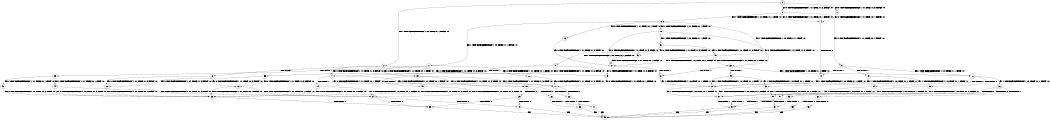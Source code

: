 digraph BCG {
size = "7, 10.5";
center = TRUE;
node [shape = circle];
0 [peripheries = 2];
0 -> 1 [label = "EX !0 !ATOMIC_EXCH_BRANCH (1, +1, TRUE, +1, 3, FALSE) !:0:"];
0 -> 2 [label = "EX !1 !ATOMIC_EXCH_BRANCH (1, +0, TRUE, +1, 1, FALSE) !:0:"];
0 -> 3 [label = "EX !0 !ATOMIC_EXCH_BRANCH (1, +1, TRUE, +1, 3, FALSE) !:0:"];
1 -> 4 [label = "EX !0 !ATOMIC_EXCH_BRANCH (1, +1, TRUE, +0, 1, FALSE) !:0:"];
2 -> 5 [label = "EX !0 !ATOMIC_EXCH_BRANCH (1, +1, TRUE, +1, 3, FALSE) !:0:"];
2 -> 6 [label = "TERMINATE !1"];
2 -> 7 [label = "EX !0 !ATOMIC_EXCH_BRANCH (1, +1, TRUE, +1, 3, FALSE) !:0:"];
3 -> 4 [label = "EX !0 !ATOMIC_EXCH_BRANCH (1, +1, TRUE, +0, 1, FALSE) !:0:"];
3 -> 8 [label = "EX !1 !ATOMIC_EXCH_BRANCH (1, +0, TRUE, +1, 1, TRUE) !:0:"];
3 -> 9 [label = "EX !0 !ATOMIC_EXCH_BRANCH (1, +1, TRUE, +0, 1, FALSE) !:0:"];
4 -> 10 [label = "TERMINATE !0"];
5 -> 11 [label = "EX !0 !ATOMIC_EXCH_BRANCH (1, +1, TRUE, +0, 1, FALSE) !:0:"];
6 -> 12 [label = "EX !0 !ATOMIC_EXCH_BRANCH (1, +1, TRUE, +1, 3, FALSE) !:0:"];
6 -> 13 [label = "EX !0 !ATOMIC_EXCH_BRANCH (1, +1, TRUE, +1, 3, FALSE) !:0:"];
7 -> 11 [label = "EX !0 !ATOMIC_EXCH_BRANCH (1, +1, TRUE, +0, 1, FALSE) !:0:"];
7 -> 14 [label = "TERMINATE !1"];
7 -> 15 [label = "EX !0 !ATOMIC_EXCH_BRANCH (1, +1, TRUE, +0, 1, FALSE) !:0:"];
8 -> 16 [label = "EX !0 !ATOMIC_EXCH_BRANCH (1, +1, TRUE, +0, 1, TRUE) !:0:"];
8 -> 17 [label = "EX !1 !ATOMIC_EXCH_BRANCH (1, +0, TRUE, +1, 1, FALSE) !:0:"];
8 -> 18 [label = "EX !0 !ATOMIC_EXCH_BRANCH (1, +1, TRUE, +0, 1, TRUE) !:0:"];
9 -> 10 [label = "TERMINATE !0"];
9 -> 19 [label = "TERMINATE !0"];
9 -> 20 [label = "EX !1 !ATOMIC_EXCH_BRANCH (1, +0, TRUE, +1, 1, TRUE) !:0:"];
10 -> 21 [label = "EX !1 !ATOMIC_EXCH_BRANCH (1, +0, TRUE, +1, 1, TRUE) !:1:"];
11 -> 22 [label = "TERMINATE !0"];
12 -> 23 [label = "EX !0 !ATOMIC_EXCH_BRANCH (1, +1, TRUE, +0, 1, FALSE) !:0:"];
13 -> 23 [label = "EX !0 !ATOMIC_EXCH_BRANCH (1, +1, TRUE, +0, 1, FALSE) !:0:"];
13 -> 24 [label = "EX !0 !ATOMIC_EXCH_BRANCH (1, +1, TRUE, +0, 1, FALSE) !:0:"];
14 -> 23 [label = "EX !0 !ATOMIC_EXCH_BRANCH (1, +1, TRUE, +0, 1, FALSE) !:0:"];
14 -> 24 [label = "EX !0 !ATOMIC_EXCH_BRANCH (1, +1, TRUE, +0, 1, FALSE) !:0:"];
15 -> 22 [label = "TERMINATE !0"];
15 -> 25 [label = "TERMINATE !1"];
15 -> 26 [label = "TERMINATE !0"];
16 -> 27 [label = "EX !0 !ATOMIC_EXCH_BRANCH (1, +1, TRUE, +1, 3, TRUE) !:0:"];
17 -> 28 [label = "EX !0 !ATOMIC_EXCH_BRANCH (1, +1, TRUE, +0, 1, TRUE) !:0:"];
17 -> 29 [label = "TERMINATE !1"];
17 -> 30 [label = "EX !0 !ATOMIC_EXCH_BRANCH (1, +1, TRUE, +0, 1, TRUE) !:0:"];
18 -> 27 [label = "EX !0 !ATOMIC_EXCH_BRANCH (1, +1, TRUE, +1, 3, TRUE) !:0:"];
18 -> 31 [label = "EX !1 !ATOMIC_EXCH_BRANCH (1, +0, TRUE, +1, 1, TRUE) !:0:"];
18 -> 32 [label = "EX !0 !ATOMIC_EXCH_BRANCH (1, +1, TRUE, +1, 3, TRUE) !:0:"];
19 -> 21 [label = "EX !1 !ATOMIC_EXCH_BRANCH (1, +0, TRUE, +1, 1, TRUE) !:1:"];
19 -> 33 [label = "EX !1 !ATOMIC_EXCH_BRANCH (1, +0, TRUE, +1, 1, TRUE) !:1:"];
20 -> 34 [label = "TERMINATE !0"];
20 -> 35 [label = "TERMINATE !0"];
20 -> 36 [label = "EX !1 !ATOMIC_EXCH_BRANCH (1, +0, TRUE, +1, 1, FALSE) !:0:"];
21 -> 37 [label = "EX !1 !ATOMIC_EXCH_BRANCH (1, +0, TRUE, +1, 1, FALSE) !:1:"];
22 -> 38 [label = "TERMINATE !1"];
23 -> 39 [label = "TERMINATE !0"];
24 -> 39 [label = "TERMINATE !0"];
24 -> 40 [label = "TERMINATE !0"];
25 -> 39 [label = "TERMINATE !0"];
25 -> 40 [label = "TERMINATE !0"];
26 -> 38 [label = "TERMINATE !1"];
26 -> 41 [label = "TERMINATE !1"];
27 -> 42 [label = "TERMINATE !0"];
28 -> 11 [label = "EX !0 !ATOMIC_EXCH_BRANCH (1, +1, TRUE, +1, 3, TRUE) !:0:"];
29 -> 43 [label = "EX !0 !ATOMIC_EXCH_BRANCH (1, +1, TRUE, +0, 1, TRUE) !:0:"];
29 -> 44 [label = "EX !0 !ATOMIC_EXCH_BRANCH (1, +1, TRUE, +0, 1, TRUE) !:0:"];
30 -> 11 [label = "EX !0 !ATOMIC_EXCH_BRANCH (1, +1, TRUE, +1, 3, TRUE) !:0:"];
30 -> 45 [label = "TERMINATE !1"];
30 -> 15 [label = "EX !0 !ATOMIC_EXCH_BRANCH (1, +1, TRUE, +1, 3, TRUE) !:0:"];
31 -> 46 [label = "EX !0 !ATOMIC_EXCH_BRANCH (1, +1, TRUE, +1, 3, FALSE) !:0:"];
31 -> 47 [label = "EX !1 !ATOMIC_EXCH_BRANCH (1, +0, TRUE, +1, 1, FALSE) !:0:"];
31 -> 48 [label = "EX !0 !ATOMIC_EXCH_BRANCH (1, +1, TRUE, +1, 3, FALSE) !:0:"];
32 -> 42 [label = "TERMINATE !0"];
32 -> 49 [label = "TERMINATE !0"];
32 -> 20 [label = "EX !1 !ATOMIC_EXCH_BRANCH (1, +0, TRUE, +1, 1, TRUE) !:0:"];
33 -> 37 [label = "EX !1 !ATOMIC_EXCH_BRANCH (1, +0, TRUE, +1, 1, FALSE) !:1:"];
33 -> 50 [label = "EX !1 !ATOMIC_EXCH_BRANCH (1, +0, TRUE, +1, 1, FALSE) !:1:"];
34 -> 37 [label = "EX !1 !ATOMIC_EXCH_BRANCH (1, +0, TRUE, +1, 1, FALSE) !:1:"];
35 -> 37 [label = "EX !1 !ATOMIC_EXCH_BRANCH (1, +0, TRUE, +1, 1, FALSE) !:1:"];
35 -> 50 [label = "EX !1 !ATOMIC_EXCH_BRANCH (1, +0, TRUE, +1, 1, FALSE) !:1:"];
36 -> 51 [label = "TERMINATE !0"];
36 -> 52 [label = "TERMINATE !1"];
36 -> 53 [label = "TERMINATE !0"];
37 -> 54 [label = "TERMINATE !1"];
38 -> 55 [label = "exit"];
39 -> 55 [label = "exit"];
40 -> 55 [label = "exit"];
41 -> 55 [label = "exit"];
42 -> 21 [label = "EX !1 !ATOMIC_EXCH_BRANCH (1, +0, TRUE, +1, 1, TRUE) !:1:"];
43 -> 23 [label = "EX !0 !ATOMIC_EXCH_BRANCH (1, +1, TRUE, +1, 3, TRUE) !:0:"];
44 -> 23 [label = "EX !0 !ATOMIC_EXCH_BRANCH (1, +1, TRUE, +1, 3, TRUE) !:0:"];
44 -> 24 [label = "EX !0 !ATOMIC_EXCH_BRANCH (1, +1, TRUE, +1, 3, TRUE) !:0:"];
45 -> 23 [label = "EX !0 !ATOMIC_EXCH_BRANCH (1, +1, TRUE, +1, 3, TRUE) !:0:"];
45 -> 24 [label = "EX !0 !ATOMIC_EXCH_BRANCH (1, +1, TRUE, +1, 3, TRUE) !:0:"];
46 -> 27 [label = "EX !0 !ATOMIC_EXCH_BRANCH (1, +1, TRUE, +0, 1, FALSE) !:0:"];
47 -> 5 [label = "EX !0 !ATOMIC_EXCH_BRANCH (1, +1, TRUE, +1, 3, FALSE) !:0:"];
47 -> 56 [label = "TERMINATE !1"];
47 -> 7 [label = "EX !0 !ATOMIC_EXCH_BRANCH (1, +1, TRUE, +1, 3, FALSE) !:0:"];
48 -> 27 [label = "EX !0 !ATOMIC_EXCH_BRANCH (1, +1, TRUE, +0, 1, FALSE) !:0:"];
48 -> 8 [label = "EX !1 !ATOMIC_EXCH_BRANCH (1, +0, TRUE, +1, 1, TRUE) !:0:"];
48 -> 32 [label = "EX !0 !ATOMIC_EXCH_BRANCH (1, +1, TRUE, +0, 1, FALSE) !:0:"];
49 -> 21 [label = "EX !1 !ATOMIC_EXCH_BRANCH (1, +0, TRUE, +1, 1, TRUE) !:1:"];
49 -> 33 [label = "EX !1 !ATOMIC_EXCH_BRANCH (1, +0, TRUE, +1, 1, TRUE) !:1:"];
50 -> 54 [label = "TERMINATE !1"];
50 -> 57 [label = "TERMINATE !1"];
51 -> 54 [label = "TERMINATE !1"];
52 -> 58 [label = "TERMINATE !0"];
52 -> 59 [label = "TERMINATE !0"];
53 -> 54 [label = "TERMINATE !1"];
53 -> 57 [label = "TERMINATE !1"];
54 -> 55 [label = "exit"];
56 -> 12 [label = "EX !0 !ATOMIC_EXCH_BRANCH (1, +1, TRUE, +1, 3, FALSE) !:0:"];
56 -> 13 [label = "EX !0 !ATOMIC_EXCH_BRANCH (1, +1, TRUE, +1, 3, FALSE) !:0:"];
57 -> 55 [label = "exit"];
58 -> 55 [label = "exit"];
59 -> 55 [label = "exit"];
}
